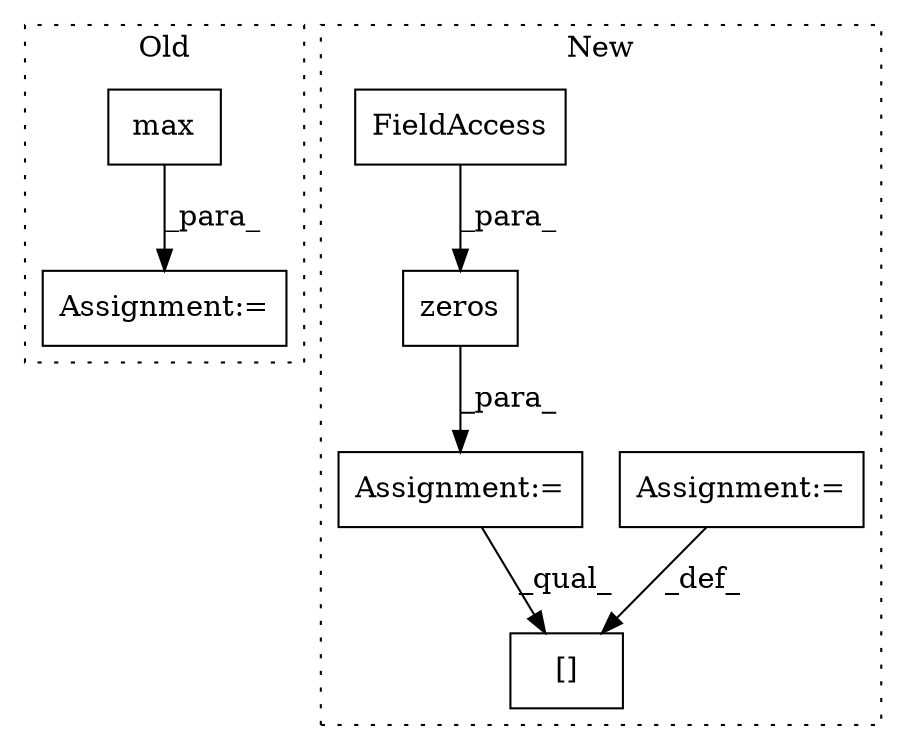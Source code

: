 digraph G {
subgraph cluster0 {
1 [label="max" a="32" s="1771,1776" l="4,1" shape="box"];
7 [label="Assignment:=" a="7" s="1754" l="1" shape="box"];
label = "Old";
style="dotted";
}
subgraph cluster1 {
2 [label="zeros" a="32" s="1823,1890" l="11,1" shape="box"];
3 [label="Assignment:=" a="7" s="1816" l="1" shape="box"];
4 [label="[]" a="2" s="2141,2216" l="20,2" shape="box"];
5 [label="Assignment:=" a="7" s="2218" l="1" shape="box"];
6 [label="FieldAccess" a="22" s="1879" l="11" shape="box"];
label = "New";
style="dotted";
}
1 -> 7 [label="_para_"];
2 -> 3 [label="_para_"];
3 -> 4 [label="_qual_"];
5 -> 4 [label="_def_"];
6 -> 2 [label="_para_"];
}